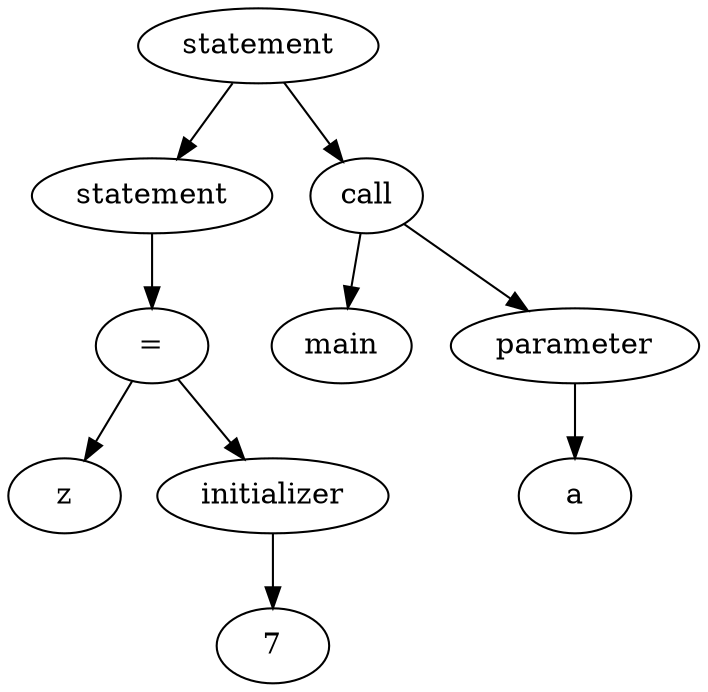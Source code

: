 digraph G {
A000234F0 [label = "statement"];
A000234F0 -> A000223E0;
A000234F0 -> A000235A0;
A000223E0 [label = "statement"];
A000223E0 -> A000234C8;
A000234C8 [label = "="];
A000234C8 -> A00023448;
A000234C8 -> A00023498;
A00023448 [label = "z"];
A00023498 [label = "initializer"];
A00023498 -> A00023470;
A00023470 [label = "7"];
A000235A0 [label = "call"];
A000235A0 -> A00023520;
A000235A0 -> A00023548;
A00023520 [label = "main"];
A00023548 [label = "parameter"];
A00023548 -> A00023578;
A00023578 [label = "a"];
}
